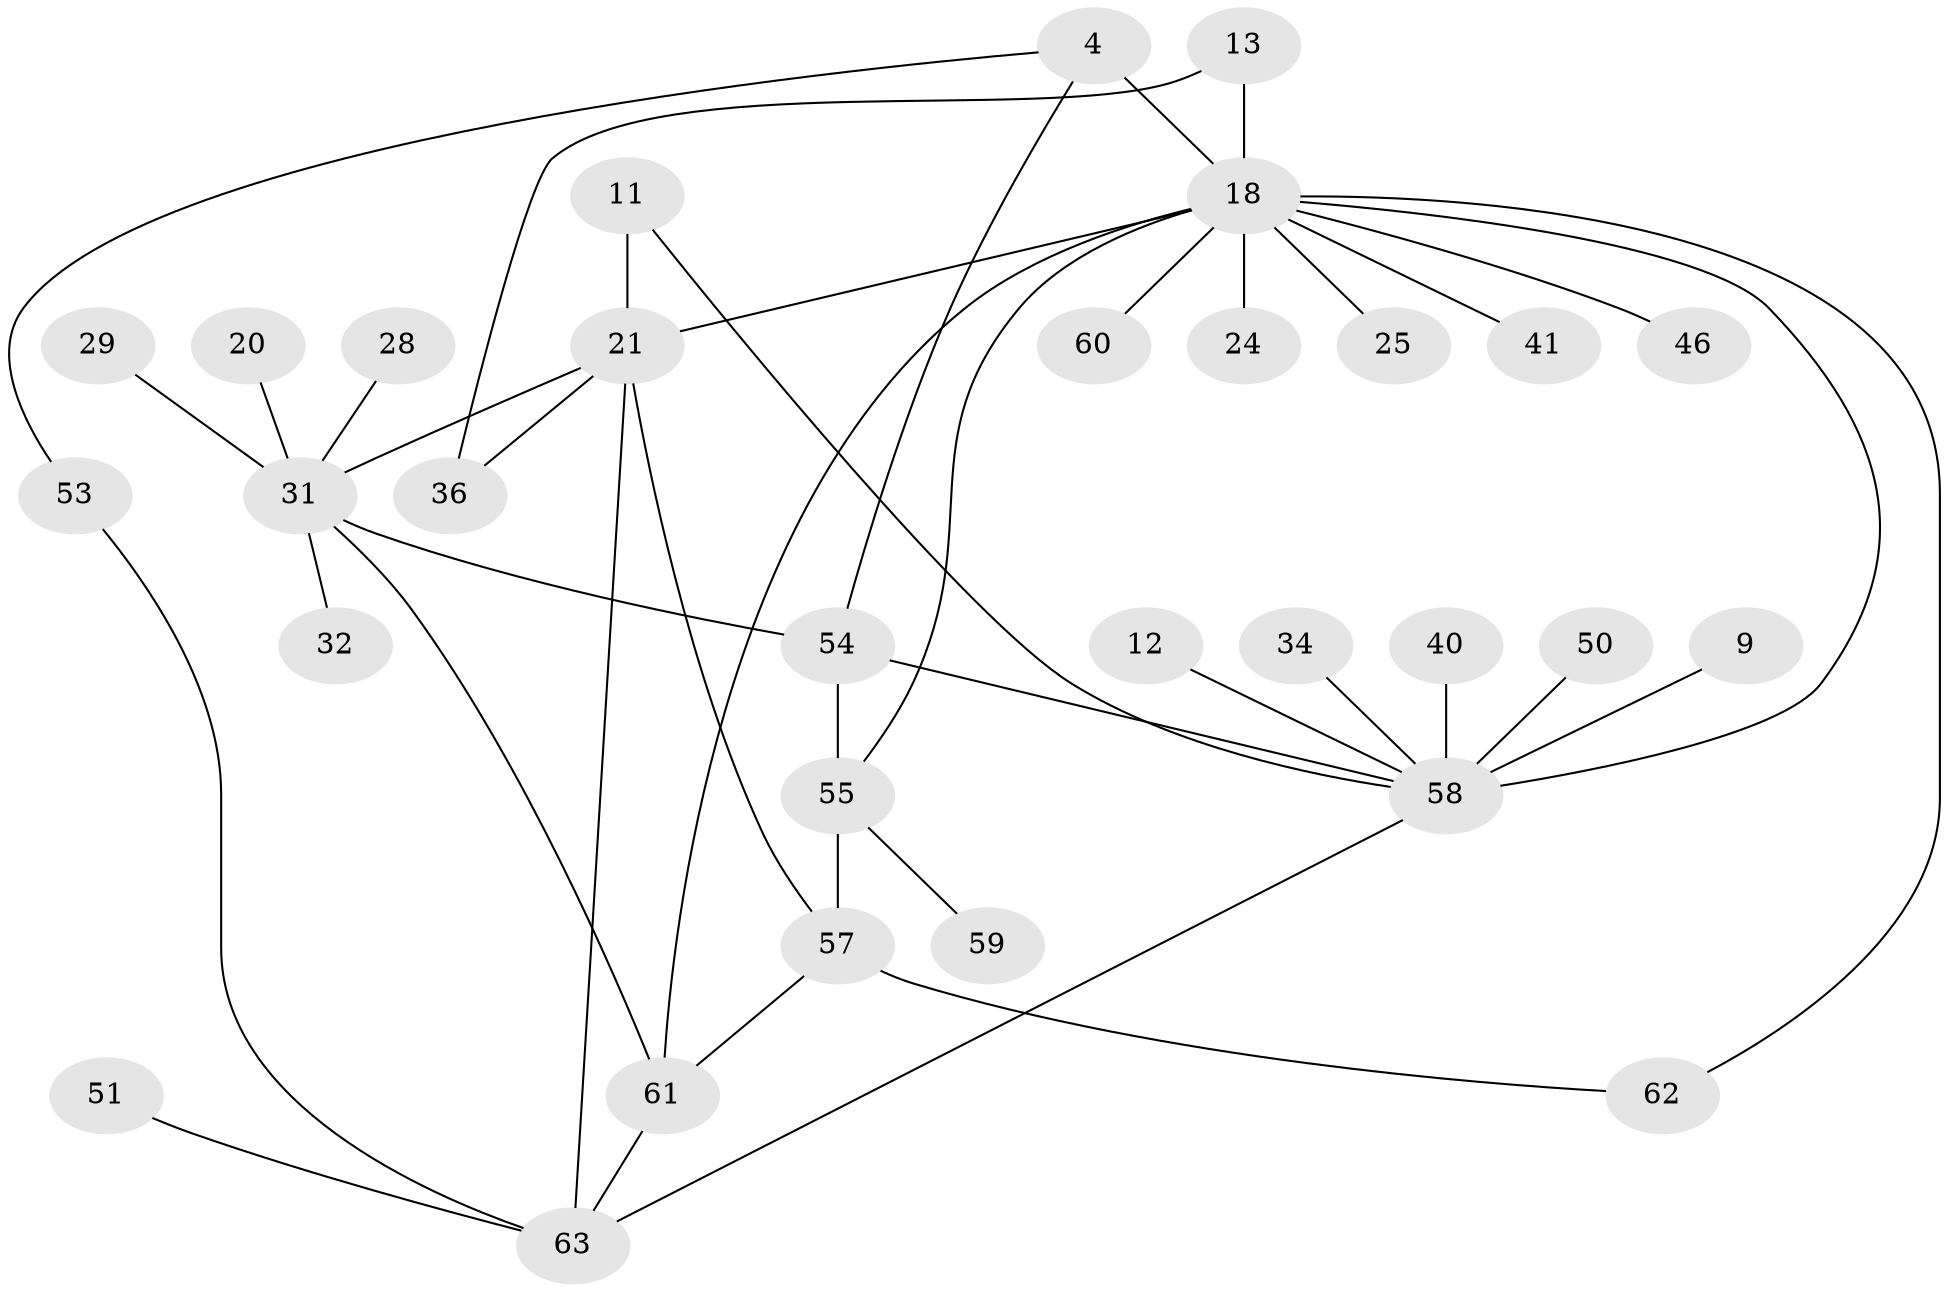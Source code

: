 // original degree distribution, {9: 0.047619047619047616, 3: 0.14285714285714285, 6: 0.06349206349206349, 13: 0.015873015873015872, 4: 0.12698412698412698, 1: 0.4126984126984127, 7: 0.015873015873015872, 2: 0.14285714285714285, 5: 0.031746031746031744}
// Generated by graph-tools (version 1.1) at 2025/47/03/09/25 04:47:54]
// undirected, 31 vertices, 42 edges
graph export_dot {
graph [start="1"]
  node [color=gray90,style=filled];
  4;
  9;
  11;
  12;
  13;
  18 [super="+3+14+10"];
  20;
  21 [super="+19"];
  24;
  25;
  28;
  29;
  31 [super="+15"];
  32;
  34;
  36 [super="+30"];
  40;
  41 [super="+16"];
  46;
  50;
  51;
  53;
  54 [super="+52"];
  55 [super="+49"];
  57 [super="+42+43"];
  58 [super="+33+39+56"];
  59;
  60;
  61 [super="+17+47"];
  62 [super="+45"];
  63 [super="+48+35"];
  4 -- 53;
  4 -- 18 [weight=4];
  4 -- 54;
  9 -- 58;
  11 -- 21;
  11 -- 58;
  12 -- 58;
  13 -- 18 [weight=3];
  13 -- 36;
  18 -- 25;
  18 -- 21 [weight=3];
  18 -- 46;
  18 -- 24;
  18 -- 60;
  18 -- 61;
  18 -- 41;
  18 -- 58 [weight=5];
  18 -- 62;
  18 -- 55;
  20 -- 31;
  21 -- 31 [weight=2];
  21 -- 57;
  21 -- 63 [weight=2];
  21 -- 36;
  28 -- 31;
  29 -- 31;
  31 -- 32;
  31 -- 61;
  31 -- 54 [weight=2];
  34 -- 58;
  40 -- 58;
  50 -- 58;
  51 -- 63;
  53 -- 63;
  54 -- 55;
  54 -- 58;
  55 -- 57 [weight=2];
  55 -- 59;
  57 -- 62;
  57 -- 61;
  58 -- 63 [weight=3];
  61 -- 63;
}
